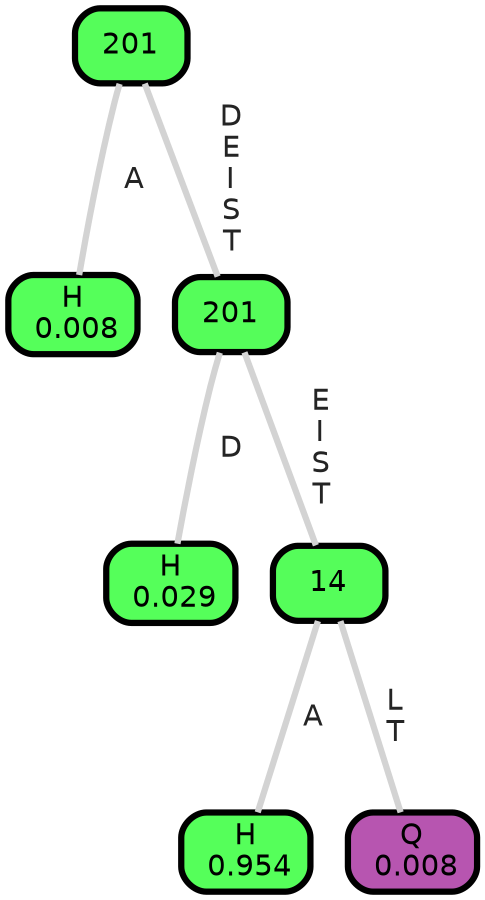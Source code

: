 graph Tree {
node [shape=box, style="filled, rounded",color="black",penwidth="3",fontcolor="black",                 fontname=helvetica] ;
graph [ranksep="0 equally", splines=straight,                 bgcolor=transparent, dpi=200] ;
edge [fontname=helvetica, fontweight=bold,fontcolor=grey14,color=lightgray] ;
0 [label="H
 0.008", fillcolor="#55ff5a"] ;
1 [label="201", fillcolor="#55fd5a"] ;
2 [label="H
 0.029", fillcolor="#55ff5a"] ;
3 [label="201", fillcolor="#55fd5a"] ;
4 [label="H
 0.954", fillcolor="#55ff5a"] ;
5 [label="14", fillcolor="#55fd5a"] ;
6 [label="Q
 0.008", fillcolor="#b755b0"] ;
1 -- 0 [label=" A",penwidth=3] ;
1 -- 3 [label=" D\n E\n I\n S\n T",penwidth=3] ;
3 -- 2 [label=" D",penwidth=3] ;
3 -- 5 [label=" E\n I\n S\n T",penwidth=3] ;
5 -- 4 [label=" A",penwidth=3] ;
5 -- 6 [label=" L\n T",penwidth=3] ;
{rank = same;}}
